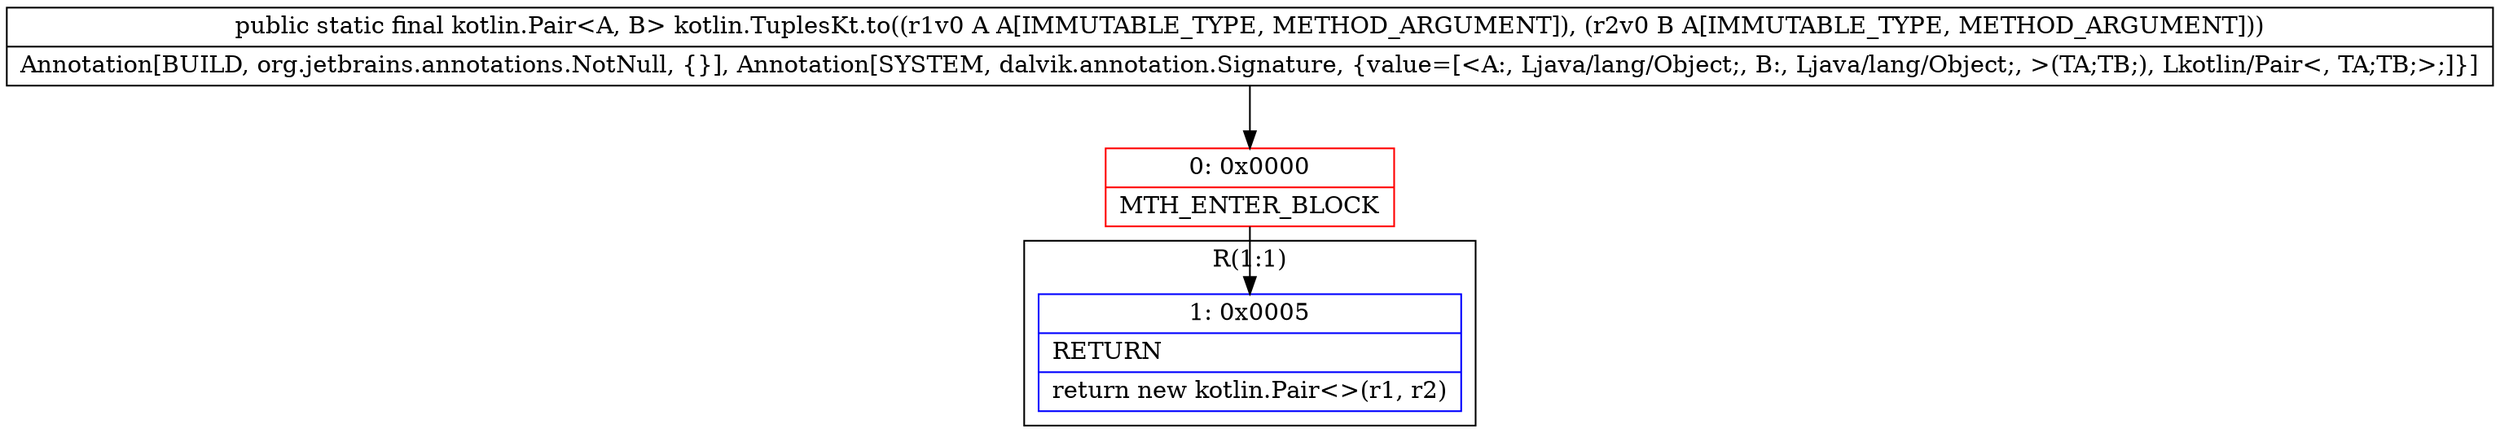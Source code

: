 digraph "CFG forkotlin.TuplesKt.to(Ljava\/lang\/Object;Ljava\/lang\/Object;)Lkotlin\/Pair;" {
subgraph cluster_Region_1581125767 {
label = "R(1:1)";
node [shape=record,color=blue];
Node_1 [shape=record,label="{1\:\ 0x0005|RETURN\l|return new kotlin.Pair\<\>(r1, r2)\l}"];
}
Node_0 [shape=record,color=red,label="{0\:\ 0x0000|MTH_ENTER_BLOCK\l}"];
MethodNode[shape=record,label="{public static final kotlin.Pair\<A, B\> kotlin.TuplesKt.to((r1v0 A A[IMMUTABLE_TYPE, METHOD_ARGUMENT]), (r2v0 B A[IMMUTABLE_TYPE, METHOD_ARGUMENT]))  | Annotation[BUILD, org.jetbrains.annotations.NotNull, \{\}], Annotation[SYSTEM, dalvik.annotation.Signature, \{value=[\<A:, Ljava\/lang\/Object;, B:, Ljava\/lang\/Object;, \>(TA;TB;), Lkotlin\/Pair\<, TA;TB;\>;]\}]\l}"];
MethodNode -> Node_0;
Node_0 -> Node_1;
}

